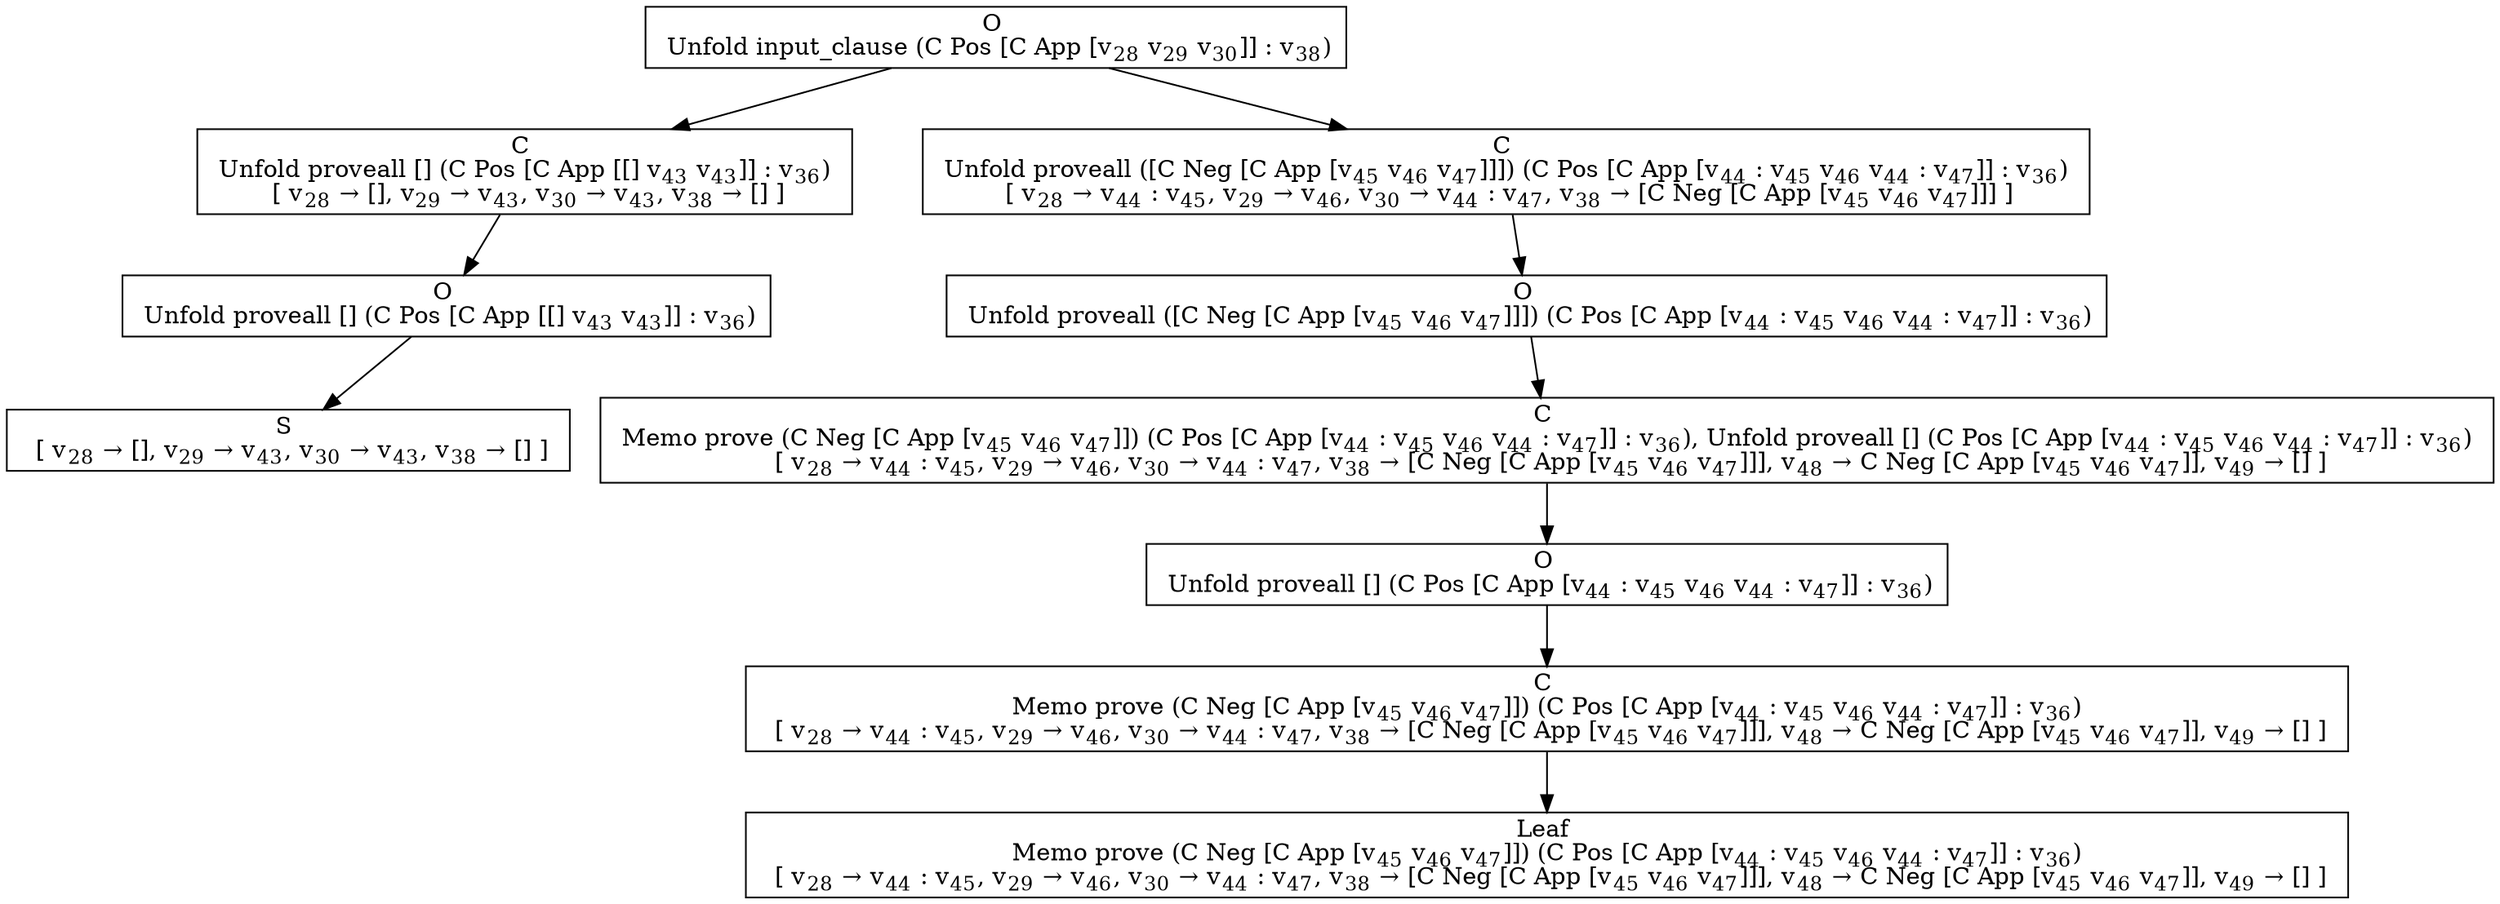 digraph {
    graph [rankdir=TB
          ,bgcolor=transparent];
    node [shape=box
         ,fillcolor=white
         ,style=filled];
    0 [label=<O <BR/> Unfold input_clause (C Pos [C App [v<SUB>28</SUB> v<SUB>29</SUB> v<SUB>30</SUB>]] : v<SUB>38</SUB>)>];
    1 [label=<C <BR/> Unfold proveall [] (C Pos [C App [[] v<SUB>43</SUB> v<SUB>43</SUB>]] : v<SUB>36</SUB>) <BR/>  [ v<SUB>28</SUB> &rarr; [], v<SUB>29</SUB> &rarr; v<SUB>43</SUB>, v<SUB>30</SUB> &rarr; v<SUB>43</SUB>, v<SUB>38</SUB> &rarr; [] ] >];
    2 [label=<C <BR/> Unfold proveall ([C Neg [C App [v<SUB>45</SUB> v<SUB>46</SUB> v<SUB>47</SUB>]]]) (C Pos [C App [v<SUB>44</SUB> : v<SUB>45</SUB> v<SUB>46</SUB> v<SUB>44</SUB> : v<SUB>47</SUB>]] : v<SUB>36</SUB>) <BR/>  [ v<SUB>28</SUB> &rarr; v<SUB>44</SUB> : v<SUB>45</SUB>, v<SUB>29</SUB> &rarr; v<SUB>46</SUB>, v<SUB>30</SUB> &rarr; v<SUB>44</SUB> : v<SUB>47</SUB>, v<SUB>38</SUB> &rarr; [C Neg [C App [v<SUB>45</SUB> v<SUB>46</SUB> v<SUB>47</SUB>]]] ] >];
    3 [label=<O <BR/> Unfold proveall [] (C Pos [C App [[] v<SUB>43</SUB> v<SUB>43</SUB>]] : v<SUB>36</SUB>)>];
    4 [label=<S <BR/>  [ v<SUB>28</SUB> &rarr; [], v<SUB>29</SUB> &rarr; v<SUB>43</SUB>, v<SUB>30</SUB> &rarr; v<SUB>43</SUB>, v<SUB>38</SUB> &rarr; [] ] >];
    5 [label=<O <BR/> Unfold proveall ([C Neg [C App [v<SUB>45</SUB> v<SUB>46</SUB> v<SUB>47</SUB>]]]) (C Pos [C App [v<SUB>44</SUB> : v<SUB>45</SUB> v<SUB>46</SUB> v<SUB>44</SUB> : v<SUB>47</SUB>]] : v<SUB>36</SUB>)>];
    6 [label=<C <BR/> Memo prove (C Neg [C App [v<SUB>45</SUB> v<SUB>46</SUB> v<SUB>47</SUB>]]) (C Pos [C App [v<SUB>44</SUB> : v<SUB>45</SUB> v<SUB>46</SUB> v<SUB>44</SUB> : v<SUB>47</SUB>]] : v<SUB>36</SUB>), Unfold proveall [] (C Pos [C App [v<SUB>44</SUB> : v<SUB>45</SUB> v<SUB>46</SUB> v<SUB>44</SUB> : v<SUB>47</SUB>]] : v<SUB>36</SUB>) <BR/>  [ v<SUB>28</SUB> &rarr; v<SUB>44</SUB> : v<SUB>45</SUB>, v<SUB>29</SUB> &rarr; v<SUB>46</SUB>, v<SUB>30</SUB> &rarr; v<SUB>44</SUB> : v<SUB>47</SUB>, v<SUB>38</SUB> &rarr; [C Neg [C App [v<SUB>45</SUB> v<SUB>46</SUB> v<SUB>47</SUB>]]], v<SUB>48</SUB> &rarr; C Neg [C App [v<SUB>45</SUB> v<SUB>46</SUB> v<SUB>47</SUB>]], v<SUB>49</SUB> &rarr; [] ] >];
    7 [label=<O <BR/> Unfold proveall [] (C Pos [C App [v<SUB>44</SUB> : v<SUB>45</SUB> v<SUB>46</SUB> v<SUB>44</SUB> : v<SUB>47</SUB>]] : v<SUB>36</SUB>)>];
    8 [label=<C <BR/> Memo prove (C Neg [C App [v<SUB>45</SUB> v<SUB>46</SUB> v<SUB>47</SUB>]]) (C Pos [C App [v<SUB>44</SUB> : v<SUB>45</SUB> v<SUB>46</SUB> v<SUB>44</SUB> : v<SUB>47</SUB>]] : v<SUB>36</SUB>) <BR/>  [ v<SUB>28</SUB> &rarr; v<SUB>44</SUB> : v<SUB>45</SUB>, v<SUB>29</SUB> &rarr; v<SUB>46</SUB>, v<SUB>30</SUB> &rarr; v<SUB>44</SUB> : v<SUB>47</SUB>, v<SUB>38</SUB> &rarr; [C Neg [C App [v<SUB>45</SUB> v<SUB>46</SUB> v<SUB>47</SUB>]]], v<SUB>48</SUB> &rarr; C Neg [C App [v<SUB>45</SUB> v<SUB>46</SUB> v<SUB>47</SUB>]], v<SUB>49</SUB> &rarr; [] ] >];
    9 [label=<Leaf <BR/> Memo prove (C Neg [C App [v<SUB>45</SUB> v<SUB>46</SUB> v<SUB>47</SUB>]]) (C Pos [C App [v<SUB>44</SUB> : v<SUB>45</SUB> v<SUB>46</SUB> v<SUB>44</SUB> : v<SUB>47</SUB>]] : v<SUB>36</SUB>) <BR/>  [ v<SUB>28</SUB> &rarr; v<SUB>44</SUB> : v<SUB>45</SUB>, v<SUB>29</SUB> &rarr; v<SUB>46</SUB>, v<SUB>30</SUB> &rarr; v<SUB>44</SUB> : v<SUB>47</SUB>, v<SUB>38</SUB> &rarr; [C Neg [C App [v<SUB>45</SUB> v<SUB>46</SUB> v<SUB>47</SUB>]]], v<SUB>48</SUB> &rarr; C Neg [C App [v<SUB>45</SUB> v<SUB>46</SUB> v<SUB>47</SUB>]], v<SUB>49</SUB> &rarr; [] ] >];
    0 -> 1 [label=""];
    0 -> 2 [label=""];
    1 -> 3 [label=""];
    2 -> 5 [label=""];
    3 -> 4 [label=""];
    5 -> 6 [label=""];
    6 -> 7 [label=""];
    7 -> 8 [label=""];
    8 -> 9 [label=""];
}